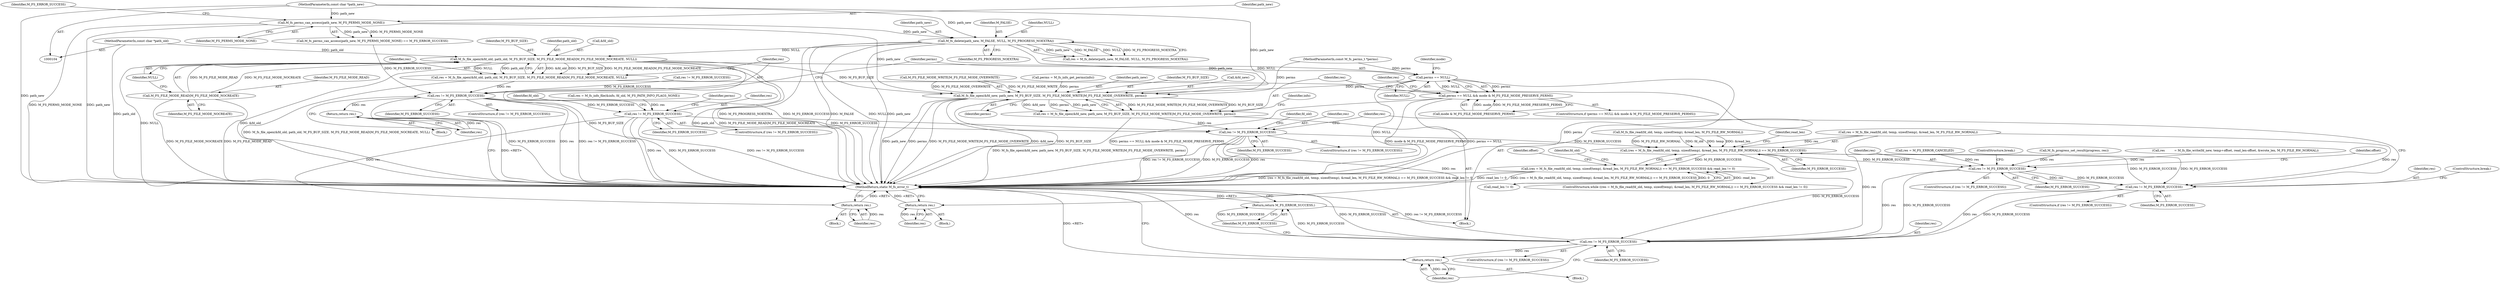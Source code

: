 digraph "0_mstdlib_db124b8f607dd0a40a9aef2d4d468fad433522a7_1@API" {
"1000151" [label="(Call,M_fs_file_open(&fd_old, path_old, M_FS_BUF_SIZE, M_FS_FILE_MODE_READ|M_FS_FILE_MODE_NOCREATE, NULL))"];
"1000105" [label="(MethodParameterIn,const char *path_old)"];
"1000156" [label="(Call,M_FS_FILE_MODE_READ|M_FS_FILE_MODE_NOCREATE)"];
"1000137" [label="(Call,M_fs_delete(path_new, M_FALSE, NULL, M_FS_PROGRESS_NOEXTRA))"];
"1000130" [label="(Call,M_fs_perms_can_access(path_new, M_FS_PERMS_MODE_NONE))"];
"1000106" [label="(MethodParameterIn,const char *path_new)"];
"1000149" [label="(Call,res = M_fs_file_open(&fd_old, path_old, M_FS_BUF_SIZE, M_FS_FILE_MODE_READ|M_FS_FILE_MODE_NOCREATE, NULL))"];
"1000161" [label="(Call,res != M_FS_ERROR_SUCCESS)"];
"1000165" [label="(Return,return res;)"];
"1000184" [label="(Call,res != M_FS_ERROR_SUCCESS)"];
"1000190" [label="(Return,return res;)"];
"1000210" [label="(Call,res != M_FS_ERROR_SUCCESS)"];
"1000216" [label="(Return,return res;)"];
"1000220" [label="(Call,(res = M_fs_file_read(fd_old, temp, sizeof(temp), &read_len, M_FS_FILE_RW_NORMAL)) == M_FS_ERROR_SUCCESS)"];
"1000219" [label="(Call,(res = M_fs_file_read(fd_old, temp, sizeof(temp), &read_len, M_FS_FILE_RW_NORMAL)) == M_FS_ERROR_SUCCESS && read_len != 0)"];
"1000308" [label="(Call,res != M_FS_ERROR_SUCCESS)"];
"1000314" [label="(Call,res != M_FS_ERROR_SUCCESS)"];
"1000324" [label="(Call,res != M_FS_ERROR_SUCCESS)"];
"1000328" [label="(Return,return res;)"];
"1000330" [label="(Return,return M_FS_ERROR_SUCCESS;)"];
"1000169" [label="(Call,perms == NULL)"];
"1000168" [label="(Call,perms == NULL && mode & M_FS_FILE_MODE_PRESERVE_PERMS)"];
"1000198" [label="(Call,M_fs_file_open(&fd_new, path_new, M_FS_BUF_SIZE, M_FS_FILE_MODE_WRITE|M_FS_FILE_MODE_OVERWRITE, perms))"];
"1000196" [label="(Call,res = M_fs_file_open(&fd_new, path_new, M_FS_BUF_SIZE, M_FS_FILE_MODE_WRITE|M_FS_FILE_MODE_OVERWRITE, perms))"];
"1000172" [label="(Call,mode & M_FS_FILE_MODE_PRESERVE_PERMS)"];
"1000132" [label="(Identifier,M_FS_PERMS_MODE_NONE)"];
"1000130" [label="(Call,M_fs_perms_can_access(path_new, M_FS_PERMS_MODE_NONE))"];
"1000105" [label="(MethodParameterIn,const char *path_old)"];
"1000162" [label="(Identifier,res)"];
"1000196" [label="(Call,res = M_fs_file_open(&fd_new, path_new, M_FS_BUF_SIZE, M_FS_FILE_MODE_WRITE|M_FS_FILE_MODE_OVERWRITE, perms))"];
"1000314" [label="(Call,res != M_FS_ERROR_SUCCESS)"];
"1000219" [label="(Call,(res = M_fs_file_read(fd_old, temp, sizeof(temp), &read_len, M_FS_FILE_RW_NORMAL)) == M_FS_ERROR_SUCCESS && read_len != 0)"];
"1000198" [label="(Call,M_fs_file_open(&fd_new, path_new, M_FS_BUF_SIZE, M_FS_FILE_MODE_WRITE|M_FS_FILE_MODE_OVERWRITE, perms))"];
"1000131" [label="(Identifier,path_new)"];
"1000176" [label="(Call,res = M_fs_info_file(&info, fd_old, M_FS_PATH_INFO_FLAGS_NONE))"];
"1000137" [label="(Call,M_fs_delete(path_new, M_FALSE, NULL, M_FS_PROGRESS_NOEXTRA))"];
"1000215" [label="(Identifier,fd_old)"];
"1000150" [label="(Identifier,res)"];
"1000212" [label="(Identifier,M_FS_ERROR_SUCCESS)"];
"1000154" [label="(Identifier,path_old)"];
"1000320" [label="(Identifier,fd_old)"];
"1000152" [label="(Call,&fd_old)"];
"1000316" [label="(Identifier,M_FS_ERROR_SUCCESS)"];
"1000165" [label="(Return,return res;)"];
"1000309" [label="(Identifier,res)"];
"1000331" [label="(Identifier,M_FS_ERROR_SUCCESS)"];
"1000222" [label="(Identifier,res)"];
"1000193" [label="(Identifier,perms)"];
"1000151" [label="(Call,M_fs_file_open(&fd_old, path_old, M_FS_BUF_SIZE, M_FS_FILE_MODE_READ|M_FS_FILE_MODE_NOCREATE, NULL))"];
"1000313" [label="(ControlStructure,if (res != M_FS_ERROR_SUCCESS))"];
"1000216" [label="(Return,return res;)"];
"1000326" [label="(Identifier,M_FS_ERROR_SUCCESS)"];
"1000106" [label="(MethodParameterIn,const char *path_new)"];
"1000177" [label="(Identifier,res)"];
"1000168" [label="(Call,perms == NULL && mode & M_FS_FILE_MODE_PRESERVE_PERMS)"];
"1000220" [label="(Call,(res = M_fs_file_read(fd_old, temp, sizeof(temp), &read_len, M_FS_FILE_RW_NORMAL)) == M_FS_ERROR_SUCCESS)"];
"1000161" [label="(Call,res != M_FS_ERROR_SUCCESS)"];
"1000304" [label="(Call,res = M_FS_ERROR_CANCELED)"];
"1000156" [label="(Call,M_FS_FILE_MODE_READ|M_FS_FILE_MODE_NOCREATE)"];
"1000111" [label="(MethodParameterIn,const M_fs_perms_t *perms)"];
"1000133" [label="(Identifier,M_FS_ERROR_SUCCESS)"];
"1000312" [label="(ControlStructure,break;)"];
"1000149" [label="(Call,res = M_fs_file_open(&fd_old, path_old, M_FS_BUF_SIZE, M_FS_FILE_MODE_READ|M_FS_FILE_MODE_NOCREATE, NULL))"];
"1000315" [label="(Identifier,res)"];
"1000139" [label="(Identifier,M_FALSE)"];
"1000163" [label="(Identifier,M_FS_ERROR_SUCCESS)"];
"1000155" [label="(Identifier,M_FS_BUF_SIZE)"];
"1000203" [label="(Call,M_FS_FILE_MODE_WRITE|M_FS_FILE_MODE_OVERWRITE)"];
"1000328" [label="(Return,return res;)"];
"1000191" [label="(Identifier,res)"];
"1000327" [label="(Block,)"];
"1000332" [label="(MethodReturn,static M_fs_error_t)"];
"1000192" [label="(Call,perms = M_fs_info_get_perms(info))"];
"1000206" [label="(Identifier,perms)"];
"1000318" [label="(ControlStructure,break;)"];
"1000187" [label="(Block,)"];
"1000233" [label="(Identifier,read_len)"];
"1000158" [label="(Identifier,M_FS_FILE_MODE_NOCREATE)"];
"1000232" [label="(Call,read_len != 0)"];
"1000112" [label="(Block,)"];
"1000218" [label="(ControlStructure,while ((res = M_fs_file_read(fd_old, temp, sizeof(temp), &read_len, M_FS_FILE_RW_NORMAL)) == M_FS_ERROR_SUCCESS && read_len != 0))"];
"1000164" [label="(Block,)"];
"1000140" [label="(Identifier,NULL)"];
"1000221" [label="(Call,res = M_fs_file_read(fd_old, temp, sizeof(temp), &read_len, M_FS_FILE_RW_NORMAL))"];
"1000324" [label="(Call,res != M_FS_ERROR_SUCCESS)"];
"1000171" [label="(Identifier,NULL)"];
"1000266" [label="(Call,M_fs_progress_set_result(progress, res))"];
"1000325" [label="(Identifier,res)"];
"1000129" [label="(Call,M_fs_perms_can_access(path_new, M_FS_PERMS_MODE_NONE) == M_FS_ERROR_SUCCESS)"];
"1000308" [label="(Call,res != M_FS_ERROR_SUCCESS)"];
"1000135" [label="(Call,res = M_fs_delete(path_new, M_FALSE, NULL, M_FS_PROGRESS_NOEXTRA))"];
"1000209" [label="(ControlStructure,if (res != M_FS_ERROR_SUCCESS))"];
"1000307" [label="(ControlStructure,if (res != M_FS_ERROR_SUCCESS))"];
"1000197" [label="(Identifier,res)"];
"1000184" [label="(Call,res != M_FS_ERROR_SUCCESS)"];
"1000244" [label="(Call,res          = M_fs_file_write(fd_new, temp+offset, read_len-offset, &wrote_len, M_FS_FILE_RW_NORMAL))"];
"1000166" [label="(Identifier,res)"];
"1000143" [label="(Call,res != M_FS_ERROR_SUCCESS)"];
"1000170" [label="(Identifier,perms)"];
"1000186" [label="(Identifier,M_FS_ERROR_SUCCESS)"];
"1000190" [label="(Return,return res;)"];
"1000160" [label="(ControlStructure,if (res != M_FS_ERROR_SUCCESS))"];
"1000138" [label="(Identifier,path_new)"];
"1000241" [label="(Identifier,offset)"];
"1000223" [label="(Call,M_fs_file_read(fd_old, temp, sizeof(temp), &read_len, M_FS_FILE_RW_NORMAL))"];
"1000208" [label="(Identifier,info)"];
"1000185" [label="(Identifier,res)"];
"1000330" [label="(Return,return M_FS_ERROR_SUCCESS;)"];
"1000157" [label="(Identifier,M_FS_FILE_MODE_READ)"];
"1000211" [label="(Identifier,res)"];
"1000183" [label="(ControlStructure,if (res != M_FS_ERROR_SUCCESS))"];
"1000329" [label="(Identifier,res)"];
"1000231" [label="(Identifier,M_FS_ERROR_SUCCESS)"];
"1000201" [label="(Identifier,path_new)"];
"1000310" [label="(Identifier,M_FS_ERROR_SUCCESS)"];
"1000202" [label="(Identifier,M_FS_BUF_SIZE)"];
"1000169" [label="(Call,perms == NULL)"];
"1000199" [label="(Call,&fd_new)"];
"1000323" [label="(ControlStructure,if (res != M_FS_ERROR_SUCCESS))"];
"1000210" [label="(Call,res != M_FS_ERROR_SUCCESS)"];
"1000237" [label="(Identifier,offset)"];
"1000159" [label="(Identifier,NULL)"];
"1000213" [label="(Block,)"];
"1000217" [label="(Identifier,res)"];
"1000141" [label="(Identifier,M_FS_PROGRESS_NOEXTRA)"];
"1000189" [label="(Identifier,fd_old)"];
"1000173" [label="(Identifier,mode)"];
"1000167" [label="(ControlStructure,if (perms == NULL && mode & M_FS_FILE_MODE_PRESERVE_PERMS))"];
"1000151" -> "1000149"  [label="AST: "];
"1000151" -> "1000159"  [label="CFG: "];
"1000152" -> "1000151"  [label="AST: "];
"1000154" -> "1000151"  [label="AST: "];
"1000155" -> "1000151"  [label="AST: "];
"1000156" -> "1000151"  [label="AST: "];
"1000159" -> "1000151"  [label="AST: "];
"1000149" -> "1000151"  [label="CFG: "];
"1000151" -> "1000332"  [label="DDG: NULL"];
"1000151" -> "1000332"  [label="DDG: &fd_old"];
"1000151" -> "1000332"  [label="DDG: M_FS_BUF_SIZE"];
"1000151" -> "1000332"  [label="DDG: path_old"];
"1000151" -> "1000332"  [label="DDG: M_FS_FILE_MODE_READ|M_FS_FILE_MODE_NOCREATE"];
"1000151" -> "1000149"  [label="DDG: &fd_old"];
"1000151" -> "1000149"  [label="DDG: M_FS_BUF_SIZE"];
"1000151" -> "1000149"  [label="DDG: M_FS_FILE_MODE_READ|M_FS_FILE_MODE_NOCREATE"];
"1000151" -> "1000149"  [label="DDG: NULL"];
"1000151" -> "1000149"  [label="DDG: path_old"];
"1000105" -> "1000151"  [label="DDG: path_old"];
"1000156" -> "1000151"  [label="DDG: M_FS_FILE_MODE_READ"];
"1000156" -> "1000151"  [label="DDG: M_FS_FILE_MODE_NOCREATE"];
"1000137" -> "1000151"  [label="DDG: NULL"];
"1000151" -> "1000169"  [label="DDG: NULL"];
"1000151" -> "1000198"  [label="DDG: M_FS_BUF_SIZE"];
"1000105" -> "1000104"  [label="AST: "];
"1000105" -> "1000332"  [label="DDG: path_old"];
"1000156" -> "1000158"  [label="CFG: "];
"1000157" -> "1000156"  [label="AST: "];
"1000158" -> "1000156"  [label="AST: "];
"1000159" -> "1000156"  [label="CFG: "];
"1000156" -> "1000332"  [label="DDG: M_FS_FILE_MODE_READ"];
"1000156" -> "1000332"  [label="DDG: M_FS_FILE_MODE_NOCREATE"];
"1000137" -> "1000135"  [label="AST: "];
"1000137" -> "1000141"  [label="CFG: "];
"1000138" -> "1000137"  [label="AST: "];
"1000139" -> "1000137"  [label="AST: "];
"1000140" -> "1000137"  [label="AST: "];
"1000141" -> "1000137"  [label="AST: "];
"1000135" -> "1000137"  [label="CFG: "];
"1000137" -> "1000332"  [label="DDG: M_FS_PROGRESS_NOEXTRA"];
"1000137" -> "1000332"  [label="DDG: M_FALSE"];
"1000137" -> "1000332"  [label="DDG: NULL"];
"1000137" -> "1000332"  [label="DDG: path_new"];
"1000137" -> "1000135"  [label="DDG: path_new"];
"1000137" -> "1000135"  [label="DDG: M_FALSE"];
"1000137" -> "1000135"  [label="DDG: NULL"];
"1000137" -> "1000135"  [label="DDG: M_FS_PROGRESS_NOEXTRA"];
"1000130" -> "1000137"  [label="DDG: path_new"];
"1000106" -> "1000137"  [label="DDG: path_new"];
"1000137" -> "1000198"  [label="DDG: path_new"];
"1000130" -> "1000129"  [label="AST: "];
"1000130" -> "1000132"  [label="CFG: "];
"1000131" -> "1000130"  [label="AST: "];
"1000132" -> "1000130"  [label="AST: "];
"1000133" -> "1000130"  [label="CFG: "];
"1000130" -> "1000332"  [label="DDG: M_FS_PERMS_MODE_NONE"];
"1000130" -> "1000332"  [label="DDG: path_new"];
"1000130" -> "1000129"  [label="DDG: path_new"];
"1000130" -> "1000129"  [label="DDG: M_FS_PERMS_MODE_NONE"];
"1000106" -> "1000130"  [label="DDG: path_new"];
"1000130" -> "1000198"  [label="DDG: path_new"];
"1000106" -> "1000104"  [label="AST: "];
"1000106" -> "1000332"  [label="DDG: path_new"];
"1000106" -> "1000198"  [label="DDG: path_new"];
"1000149" -> "1000112"  [label="AST: "];
"1000150" -> "1000149"  [label="AST: "];
"1000162" -> "1000149"  [label="CFG: "];
"1000149" -> "1000332"  [label="DDG: M_fs_file_open(&fd_old, path_old, M_FS_BUF_SIZE, M_FS_FILE_MODE_READ|M_FS_FILE_MODE_NOCREATE, NULL)"];
"1000149" -> "1000161"  [label="DDG: res"];
"1000161" -> "1000160"  [label="AST: "];
"1000161" -> "1000163"  [label="CFG: "];
"1000162" -> "1000161"  [label="AST: "];
"1000163" -> "1000161"  [label="AST: "];
"1000166" -> "1000161"  [label="CFG: "];
"1000170" -> "1000161"  [label="CFG: "];
"1000161" -> "1000332"  [label="DDG: M_FS_ERROR_SUCCESS"];
"1000161" -> "1000332"  [label="DDG: res"];
"1000161" -> "1000332"  [label="DDG: res != M_FS_ERROR_SUCCESS"];
"1000129" -> "1000161"  [label="DDG: M_FS_ERROR_SUCCESS"];
"1000143" -> "1000161"  [label="DDG: M_FS_ERROR_SUCCESS"];
"1000161" -> "1000165"  [label="DDG: res"];
"1000161" -> "1000184"  [label="DDG: M_FS_ERROR_SUCCESS"];
"1000161" -> "1000210"  [label="DDG: M_FS_ERROR_SUCCESS"];
"1000165" -> "1000164"  [label="AST: "];
"1000165" -> "1000166"  [label="CFG: "];
"1000166" -> "1000165"  [label="AST: "];
"1000332" -> "1000165"  [label="CFG: "];
"1000165" -> "1000332"  [label="DDG: <RET>"];
"1000166" -> "1000165"  [label="DDG: res"];
"1000184" -> "1000183"  [label="AST: "];
"1000184" -> "1000186"  [label="CFG: "];
"1000185" -> "1000184"  [label="AST: "];
"1000186" -> "1000184"  [label="AST: "];
"1000189" -> "1000184"  [label="CFG: "];
"1000193" -> "1000184"  [label="CFG: "];
"1000184" -> "1000332"  [label="DDG: res"];
"1000184" -> "1000332"  [label="DDG: M_FS_ERROR_SUCCESS"];
"1000184" -> "1000332"  [label="DDG: res != M_FS_ERROR_SUCCESS"];
"1000176" -> "1000184"  [label="DDG: res"];
"1000184" -> "1000190"  [label="DDG: res"];
"1000184" -> "1000210"  [label="DDG: M_FS_ERROR_SUCCESS"];
"1000190" -> "1000187"  [label="AST: "];
"1000190" -> "1000191"  [label="CFG: "];
"1000191" -> "1000190"  [label="AST: "];
"1000332" -> "1000190"  [label="CFG: "];
"1000190" -> "1000332"  [label="DDG: <RET>"];
"1000191" -> "1000190"  [label="DDG: res"];
"1000210" -> "1000209"  [label="AST: "];
"1000210" -> "1000212"  [label="CFG: "];
"1000211" -> "1000210"  [label="AST: "];
"1000212" -> "1000210"  [label="AST: "];
"1000215" -> "1000210"  [label="CFG: "];
"1000222" -> "1000210"  [label="CFG: "];
"1000210" -> "1000332"  [label="DDG: res != M_FS_ERROR_SUCCESS"];
"1000210" -> "1000332"  [label="DDG: M_FS_ERROR_SUCCESS"];
"1000210" -> "1000332"  [label="DDG: res"];
"1000196" -> "1000210"  [label="DDG: res"];
"1000210" -> "1000216"  [label="DDG: res"];
"1000210" -> "1000220"  [label="DDG: M_FS_ERROR_SUCCESS"];
"1000216" -> "1000213"  [label="AST: "];
"1000216" -> "1000217"  [label="CFG: "];
"1000217" -> "1000216"  [label="AST: "];
"1000332" -> "1000216"  [label="CFG: "];
"1000216" -> "1000332"  [label="DDG: <RET>"];
"1000217" -> "1000216"  [label="DDG: res"];
"1000220" -> "1000219"  [label="AST: "];
"1000220" -> "1000231"  [label="CFG: "];
"1000221" -> "1000220"  [label="AST: "];
"1000231" -> "1000220"  [label="AST: "];
"1000233" -> "1000220"  [label="CFG: "];
"1000219" -> "1000220"  [label="CFG: "];
"1000220" -> "1000219"  [label="DDG: M_FS_ERROR_SUCCESS"];
"1000221" -> "1000220"  [label="DDG: res"];
"1000223" -> "1000220"  [label="DDG: &read_len"];
"1000223" -> "1000220"  [label="DDG: M_FS_FILE_RW_NORMAL"];
"1000223" -> "1000220"  [label="DDG: fd_old"];
"1000223" -> "1000220"  [label="DDG: temp"];
"1000314" -> "1000220"  [label="DDG: M_FS_ERROR_SUCCESS"];
"1000220" -> "1000308"  [label="DDG: M_FS_ERROR_SUCCESS"];
"1000220" -> "1000314"  [label="DDG: M_FS_ERROR_SUCCESS"];
"1000220" -> "1000324"  [label="DDG: M_FS_ERROR_SUCCESS"];
"1000219" -> "1000218"  [label="AST: "];
"1000219" -> "1000232"  [label="CFG: "];
"1000232" -> "1000219"  [label="AST: "];
"1000237" -> "1000219"  [label="CFG: "];
"1000320" -> "1000219"  [label="CFG: "];
"1000219" -> "1000332"  [label="DDG: (res = M_fs_file_read(fd_old, temp, sizeof(temp), &read_len, M_FS_FILE_RW_NORMAL)) == M_FS_ERROR_SUCCESS && read_len != 0"];
"1000219" -> "1000332"  [label="DDG: read_len != 0"];
"1000219" -> "1000332"  [label="DDG: (res = M_fs_file_read(fd_old, temp, sizeof(temp), &read_len, M_FS_FILE_RW_NORMAL)) == M_FS_ERROR_SUCCESS"];
"1000232" -> "1000219"  [label="DDG: read_len"];
"1000232" -> "1000219"  [label="DDG: 0"];
"1000308" -> "1000307"  [label="AST: "];
"1000308" -> "1000310"  [label="CFG: "];
"1000309" -> "1000308"  [label="AST: "];
"1000310" -> "1000308"  [label="AST: "];
"1000241" -> "1000308"  [label="CFG: "];
"1000312" -> "1000308"  [label="CFG: "];
"1000304" -> "1000308"  [label="DDG: res"];
"1000266" -> "1000308"  [label="DDG: res"];
"1000244" -> "1000308"  [label="DDG: res"];
"1000308" -> "1000314"  [label="DDG: res"];
"1000308" -> "1000314"  [label="DDG: M_FS_ERROR_SUCCESS"];
"1000308" -> "1000324"  [label="DDG: res"];
"1000308" -> "1000324"  [label="DDG: M_FS_ERROR_SUCCESS"];
"1000314" -> "1000313"  [label="AST: "];
"1000314" -> "1000316"  [label="CFG: "];
"1000315" -> "1000314"  [label="AST: "];
"1000316" -> "1000314"  [label="AST: "];
"1000222" -> "1000314"  [label="CFG: "];
"1000318" -> "1000314"  [label="CFG: "];
"1000221" -> "1000314"  [label="DDG: res"];
"1000314" -> "1000324"  [label="DDG: res"];
"1000314" -> "1000324"  [label="DDG: M_FS_ERROR_SUCCESS"];
"1000324" -> "1000323"  [label="AST: "];
"1000324" -> "1000326"  [label="CFG: "];
"1000325" -> "1000324"  [label="AST: "];
"1000326" -> "1000324"  [label="AST: "];
"1000329" -> "1000324"  [label="CFG: "];
"1000331" -> "1000324"  [label="CFG: "];
"1000324" -> "1000332"  [label="DDG: M_FS_ERROR_SUCCESS"];
"1000324" -> "1000332"  [label="DDG: res != M_FS_ERROR_SUCCESS"];
"1000324" -> "1000332"  [label="DDG: res"];
"1000221" -> "1000324"  [label="DDG: res"];
"1000324" -> "1000328"  [label="DDG: res"];
"1000324" -> "1000330"  [label="DDG: M_FS_ERROR_SUCCESS"];
"1000328" -> "1000327"  [label="AST: "];
"1000328" -> "1000329"  [label="CFG: "];
"1000329" -> "1000328"  [label="AST: "];
"1000332" -> "1000328"  [label="CFG: "];
"1000328" -> "1000332"  [label="DDG: <RET>"];
"1000329" -> "1000328"  [label="DDG: res"];
"1000330" -> "1000112"  [label="AST: "];
"1000330" -> "1000331"  [label="CFG: "];
"1000331" -> "1000330"  [label="AST: "];
"1000332" -> "1000330"  [label="CFG: "];
"1000330" -> "1000332"  [label="DDG: <RET>"];
"1000331" -> "1000330"  [label="DDG: M_FS_ERROR_SUCCESS"];
"1000169" -> "1000168"  [label="AST: "];
"1000169" -> "1000171"  [label="CFG: "];
"1000170" -> "1000169"  [label="AST: "];
"1000171" -> "1000169"  [label="AST: "];
"1000173" -> "1000169"  [label="CFG: "];
"1000168" -> "1000169"  [label="CFG: "];
"1000169" -> "1000332"  [label="DDG: NULL"];
"1000169" -> "1000332"  [label="DDG: perms"];
"1000169" -> "1000168"  [label="DDG: perms"];
"1000169" -> "1000168"  [label="DDG: NULL"];
"1000111" -> "1000169"  [label="DDG: perms"];
"1000169" -> "1000198"  [label="DDG: perms"];
"1000168" -> "1000167"  [label="AST: "];
"1000168" -> "1000172"  [label="CFG: "];
"1000172" -> "1000168"  [label="AST: "];
"1000177" -> "1000168"  [label="CFG: "];
"1000197" -> "1000168"  [label="CFG: "];
"1000168" -> "1000332"  [label="DDG: perms == NULL && mode & M_FS_FILE_MODE_PRESERVE_PERMS"];
"1000168" -> "1000332"  [label="DDG: mode & M_FS_FILE_MODE_PRESERVE_PERMS"];
"1000168" -> "1000332"  [label="DDG: perms == NULL"];
"1000172" -> "1000168"  [label="DDG: mode"];
"1000172" -> "1000168"  [label="DDG: M_FS_FILE_MODE_PRESERVE_PERMS"];
"1000198" -> "1000196"  [label="AST: "];
"1000198" -> "1000206"  [label="CFG: "];
"1000199" -> "1000198"  [label="AST: "];
"1000201" -> "1000198"  [label="AST: "];
"1000202" -> "1000198"  [label="AST: "];
"1000203" -> "1000198"  [label="AST: "];
"1000206" -> "1000198"  [label="AST: "];
"1000196" -> "1000198"  [label="CFG: "];
"1000198" -> "1000332"  [label="DDG: path_new"];
"1000198" -> "1000332"  [label="DDG: perms"];
"1000198" -> "1000332"  [label="DDG: M_FS_FILE_MODE_WRITE|M_FS_FILE_MODE_OVERWRITE"];
"1000198" -> "1000332"  [label="DDG: &fd_new"];
"1000198" -> "1000332"  [label="DDG: M_FS_BUF_SIZE"];
"1000198" -> "1000196"  [label="DDG: M_FS_FILE_MODE_WRITE|M_FS_FILE_MODE_OVERWRITE"];
"1000198" -> "1000196"  [label="DDG: M_FS_BUF_SIZE"];
"1000198" -> "1000196"  [label="DDG: &fd_new"];
"1000198" -> "1000196"  [label="DDG: perms"];
"1000198" -> "1000196"  [label="DDG: path_new"];
"1000203" -> "1000198"  [label="DDG: M_FS_FILE_MODE_WRITE"];
"1000203" -> "1000198"  [label="DDG: M_FS_FILE_MODE_OVERWRITE"];
"1000192" -> "1000198"  [label="DDG: perms"];
"1000111" -> "1000198"  [label="DDG: perms"];
"1000196" -> "1000112"  [label="AST: "];
"1000197" -> "1000196"  [label="AST: "];
"1000208" -> "1000196"  [label="CFG: "];
"1000196" -> "1000332"  [label="DDG: M_fs_file_open(&fd_new, path_new, M_FS_BUF_SIZE, M_FS_FILE_MODE_WRITE|M_FS_FILE_MODE_OVERWRITE, perms)"];
}
